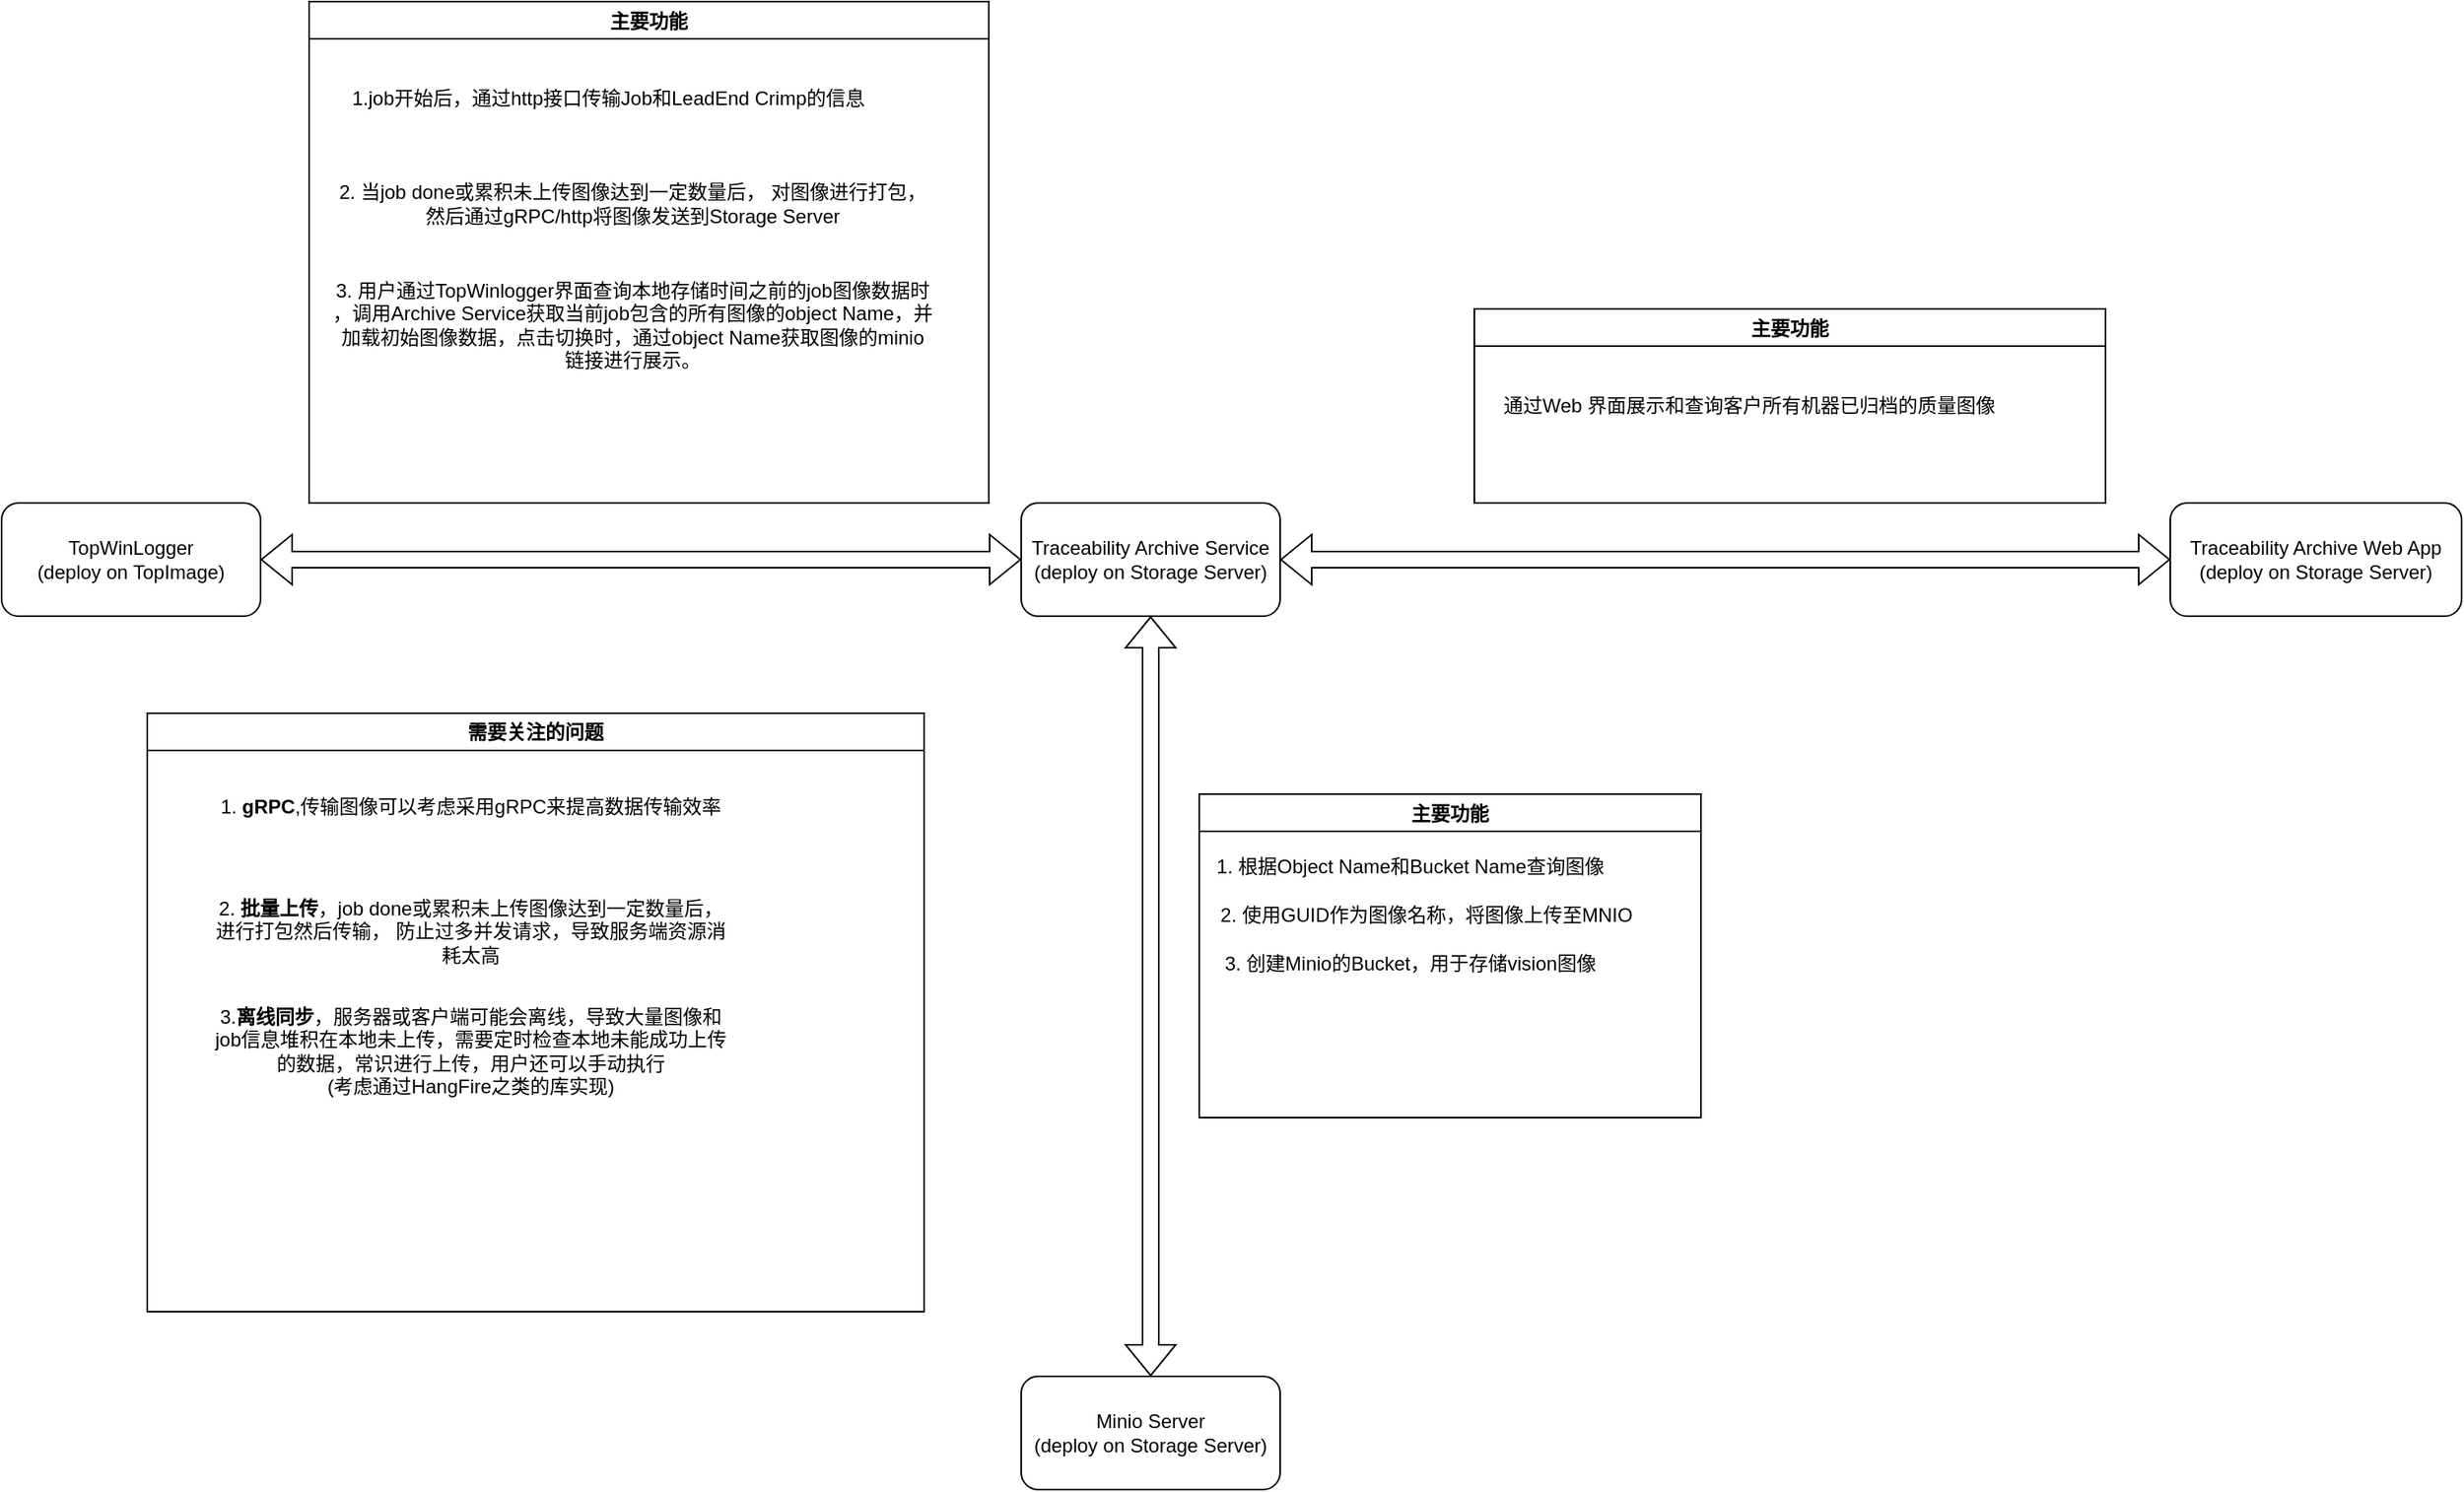 <mxfile version="22.1.4" type="github">
  <diagram id="C5RBs43oDa-KdzZeNtuy" name="Page-1">
    <mxGraphModel dx="1687" dy="918" grid="1" gridSize="10" guides="1" tooltips="1" connect="1" arrows="1" fold="1" page="1" pageScale="1" pageWidth="1169" pageHeight="827" math="0" shadow="0">
      <root>
        <mxCell id="WIyWlLk6GJQsqaUBKTNV-0" />
        <mxCell id="WIyWlLk6GJQsqaUBKTNV-1" parent="WIyWlLk6GJQsqaUBKTNV-0" />
        <mxCell id="s6kir9JPfMrWhmbEcXFn-0" value="TopWinLogger&lt;br style=&quot;font-size: 12px;&quot;&gt;(deploy on TopImage)" style="rounded=1;whiteSpace=wrap;html=1;fontSize=12;" vertex="1" parent="WIyWlLk6GJQsqaUBKTNV-1">
          <mxGeometry x="20" y="400" width="160" height="70" as="geometry" />
        </mxCell>
        <mxCell id="s6kir9JPfMrWhmbEcXFn-3" value="Traceability Archive Service&lt;br style=&quot;font-size: 12px;&quot;&gt;(deploy on Storage Server)" style="rounded=1;whiteSpace=wrap;html=1;fontSize=12;" vertex="1" parent="WIyWlLk6GJQsqaUBKTNV-1">
          <mxGeometry x="650" y="400" width="160" height="70" as="geometry" />
        </mxCell>
        <mxCell id="s6kir9JPfMrWhmbEcXFn-4" value="Minio Server&lt;br style=&quot;font-size: 12px;&quot;&gt;(deploy on Storage Server)" style="rounded=1;whiteSpace=wrap;html=1;fontSize=12;" vertex="1" parent="WIyWlLk6GJQsqaUBKTNV-1">
          <mxGeometry x="650" y="940" width="160" height="70" as="geometry" />
        </mxCell>
        <mxCell id="s6kir9JPfMrWhmbEcXFn-6" value="" style="shape=flexArrow;endArrow=classic;startArrow=classic;html=1;rounded=0;entryX=0;entryY=0.5;entryDx=0;entryDy=0;exitX=1;exitY=0.5;exitDx=0;exitDy=0;fontSize=12;" edge="1" parent="WIyWlLk6GJQsqaUBKTNV-1" source="s6kir9JPfMrWhmbEcXFn-0" target="s6kir9JPfMrWhmbEcXFn-3">
          <mxGeometry width="100" height="100" relative="1" as="geometry">
            <mxPoint x="260" y="300" as="sourcePoint" />
            <mxPoint x="360" y="200" as="targetPoint" />
          </mxGeometry>
        </mxCell>
        <mxCell id="s6kir9JPfMrWhmbEcXFn-7" value="" style="shape=flexArrow;endArrow=classic;startArrow=classic;html=1;rounded=0;entryX=0.5;entryY=0;entryDx=0;entryDy=0;exitX=0.5;exitY=1;exitDx=0;exitDy=0;fontSize=12;" edge="1" parent="WIyWlLk6GJQsqaUBKTNV-1" source="s6kir9JPfMrWhmbEcXFn-3" target="s6kir9JPfMrWhmbEcXFn-4">
          <mxGeometry width="100" height="100" relative="1" as="geometry">
            <mxPoint x="260" y="340" as="sourcePoint" />
            <mxPoint x="430" y="340" as="targetPoint" />
          </mxGeometry>
        </mxCell>
        <mxCell id="s6kir9JPfMrWhmbEcXFn-16" value="主要功能" style="swimlane;fontSize=12;" vertex="1" parent="WIyWlLk6GJQsqaUBKTNV-1">
          <mxGeometry x="760" y="580" width="310" height="200" as="geometry">
            <mxRectangle x="450" y="180" width="90" height="30" as="alternateBounds" />
          </mxGeometry>
        </mxCell>
        <mxCell id="s6kir9JPfMrWhmbEcXFn-17" value="1. 根据Object Name和Bucket Name查询图像" style="text;html=1;align=center;verticalAlign=middle;resizable=0;points=[];autosize=1;strokeColor=none;fillColor=none;fontSize=12;" vertex="1" parent="s6kir9JPfMrWhmbEcXFn-16">
          <mxGeometry y="30" width="260" height="30" as="geometry" />
        </mxCell>
        <mxCell id="s6kir9JPfMrWhmbEcXFn-18" value="2. 使用GUID作为图像名称，将图像上传至MNIO" style="text;html=1;align=center;verticalAlign=middle;resizable=0;points=[];autosize=1;strokeColor=none;fillColor=none;fontSize=12;" vertex="1" parent="s6kir9JPfMrWhmbEcXFn-16">
          <mxGeometry y="60" width="280" height="30" as="geometry" />
        </mxCell>
        <mxCell id="s6kir9JPfMrWhmbEcXFn-19" value="3. 创建Minio的Bucket，用于存储vision图像" style="text;html=1;align=center;verticalAlign=middle;resizable=0;points=[];autosize=1;strokeColor=none;fillColor=none;fontSize=12;" vertex="1" parent="s6kir9JPfMrWhmbEcXFn-16">
          <mxGeometry x="5" y="90" width="250" height="30" as="geometry" />
        </mxCell>
        <mxCell id="s6kir9JPfMrWhmbEcXFn-20" value="Traceability Archive Web App&lt;br&gt;(deploy on Storage Server)" style="rounded=1;whiteSpace=wrap;html=1;" vertex="1" parent="WIyWlLk6GJQsqaUBKTNV-1">
          <mxGeometry x="1360" y="400" width="180" height="70" as="geometry" />
        </mxCell>
        <mxCell id="s6kir9JPfMrWhmbEcXFn-21" value="" style="shape=flexArrow;endArrow=classic;startArrow=classic;html=1;rounded=0;entryX=1;entryY=0.5;entryDx=0;entryDy=0;exitX=0;exitY=0.5;exitDx=0;exitDy=0;fontSize=12;" edge="1" parent="WIyWlLk6GJQsqaUBKTNV-1" source="s6kir9JPfMrWhmbEcXFn-20" target="s6kir9JPfMrWhmbEcXFn-3">
          <mxGeometry width="100" height="100" relative="1" as="geometry">
            <mxPoint x="210" y="205" as="sourcePoint" />
            <mxPoint x="410" y="205" as="targetPoint" />
          </mxGeometry>
        </mxCell>
        <mxCell id="s6kir9JPfMrWhmbEcXFn-22" value="主要功能" style="swimlane;fontSize=12;" vertex="1" parent="WIyWlLk6GJQsqaUBKTNV-1">
          <mxGeometry x="930" y="280" width="390" height="120" as="geometry">
            <mxRectangle x="450" y="180" width="90" height="30" as="alternateBounds" />
          </mxGeometry>
        </mxCell>
        <mxCell id="s6kir9JPfMrWhmbEcXFn-27" value="通过Web 界面展示和查询客户所有机器已归档的质量图像" style="text;html=1;strokeColor=none;fillColor=none;align=center;verticalAlign=middle;whiteSpace=wrap;rounded=0;fontSize=12;" vertex="1" parent="s6kir9JPfMrWhmbEcXFn-22">
          <mxGeometry x="10" y="30" width="320" height="60" as="geometry" />
        </mxCell>
        <mxCell id="s6kir9JPfMrWhmbEcXFn-30" value="主要功能" style="swimlane;fontSize=12;" vertex="1" parent="WIyWlLk6GJQsqaUBKTNV-1">
          <mxGeometry x="210" y="90" width="420" height="310" as="geometry">
            <mxRectangle x="450" y="180" width="90" height="30" as="alternateBounds" />
          </mxGeometry>
        </mxCell>
        <mxCell id="s6kir9JPfMrWhmbEcXFn-35" value="3. 用户通过TopWinlogger界面查询本地存储时间之前的job图像数据时&lt;br style=&quot;border-color: var(--border-color); font-size: 12px;&quot;&gt;&lt;span style=&quot;font-size: 12px;&quot;&gt;，调用Archive Service获取当前job包含的所有图像的object Name，并&lt;/span&gt;&lt;br style=&quot;border-color: var(--border-color); font-size: 12px;&quot;&gt;&lt;span style=&quot;font-size: 12px;&quot;&gt;加载初始图像数据，点击切换时，通过object Name获取图像的minio&lt;/span&gt;&lt;br style=&quot;border-color: var(--border-color); font-size: 12px;&quot;&gt;&lt;span style=&quot;font-size: 12px;&quot;&gt;链接进行展示。&lt;/span&gt;" style="text;html=1;strokeColor=none;fillColor=none;align=center;verticalAlign=middle;whiteSpace=wrap;rounded=0;fontSize=12;" vertex="1" parent="s6kir9JPfMrWhmbEcXFn-30">
          <mxGeometry y="160" width="400" height="80" as="geometry" />
        </mxCell>
        <mxCell id="s6kir9JPfMrWhmbEcXFn-36" value="2. 当job done或累积未上传图像达到一定数量后， 对图像进行打包，&lt;br style=&quot;border-color: var(--border-color); font-size: 12px;&quot;&gt;&lt;span style=&quot;font-size: 12px;&quot;&gt;然后通过gRPC/http将图像发送到Storage Server&lt;/span&gt;" style="text;html=1;strokeColor=none;fillColor=none;align=center;verticalAlign=middle;whiteSpace=wrap;rounded=0;fontSize=12;" vertex="1" parent="s6kir9JPfMrWhmbEcXFn-30">
          <mxGeometry x="10" y="90" width="380" height="70" as="geometry" />
        </mxCell>
        <mxCell id="s6kir9JPfMrWhmbEcXFn-37" value="1.job开始后，通过http接口传输Job和LeadEnd Crimp的信息" style="text;html=1;strokeColor=none;fillColor=none;align=center;verticalAlign=middle;whiteSpace=wrap;rounded=0;fontSize=12;" vertex="1" parent="s6kir9JPfMrWhmbEcXFn-30">
          <mxGeometry x="10" y="40" width="350" height="40" as="geometry" />
        </mxCell>
        <mxCell id="s6kir9JPfMrWhmbEcXFn-38" value="需要关注的问题" style="swimlane;whiteSpace=wrap;html=1;fontSize=12;" vertex="1" parent="WIyWlLk6GJQsqaUBKTNV-1">
          <mxGeometry x="110" y="530" width="480" height="370" as="geometry" />
        </mxCell>
        <mxCell id="s6kir9JPfMrWhmbEcXFn-39" value="1. &lt;b style=&quot;font-size: 12px;&quot;&gt;gRPC&lt;/b&gt;,传输图像可以考虑采用gRPC来提高数据传输效率" style="text;html=1;strokeColor=none;fillColor=none;align=center;verticalAlign=middle;whiteSpace=wrap;rounded=0;fontSize=12;" vertex="1" parent="s6kir9JPfMrWhmbEcXFn-38">
          <mxGeometry x="40" y="36" width="320" height="44" as="geometry" />
        </mxCell>
        <mxCell id="s6kir9JPfMrWhmbEcXFn-41" value="2. &lt;b style=&quot;font-size: 12px;&quot;&gt;批量上传&lt;/b&gt;，job done或累积未上传图像达到一定数量后，进行打包然后传输， 防止过多并发请求，导致服务端资源消耗太高" style="text;html=1;strokeColor=none;fillColor=none;align=center;verticalAlign=middle;whiteSpace=wrap;rounded=0;fontSize=12;" vertex="1" parent="s6kir9JPfMrWhmbEcXFn-38">
          <mxGeometry x="40" y="113" width="320" height="44" as="geometry" />
        </mxCell>
        <mxCell id="s6kir9JPfMrWhmbEcXFn-42" value="3.&lt;b style=&quot;font-size: 12px;&quot;&gt;离线同步&lt;/b&gt;，服务器或客户端可能会离线，导致大量图像和job信息堆积在本地未上传，需要定时检查本地未能成功上传的数据，常识进行上传，用户还可以手动执行&lt;br style=&quot;font-size: 12px;&quot;&gt;(考虑通过HangFire之类的库实现)" style="text;html=1;strokeColor=none;fillColor=none;align=center;verticalAlign=middle;whiteSpace=wrap;rounded=0;fontSize=12;" vertex="1" parent="s6kir9JPfMrWhmbEcXFn-38">
          <mxGeometry x="40" y="180" width="320" height="57" as="geometry" />
        </mxCell>
      </root>
    </mxGraphModel>
  </diagram>
</mxfile>

